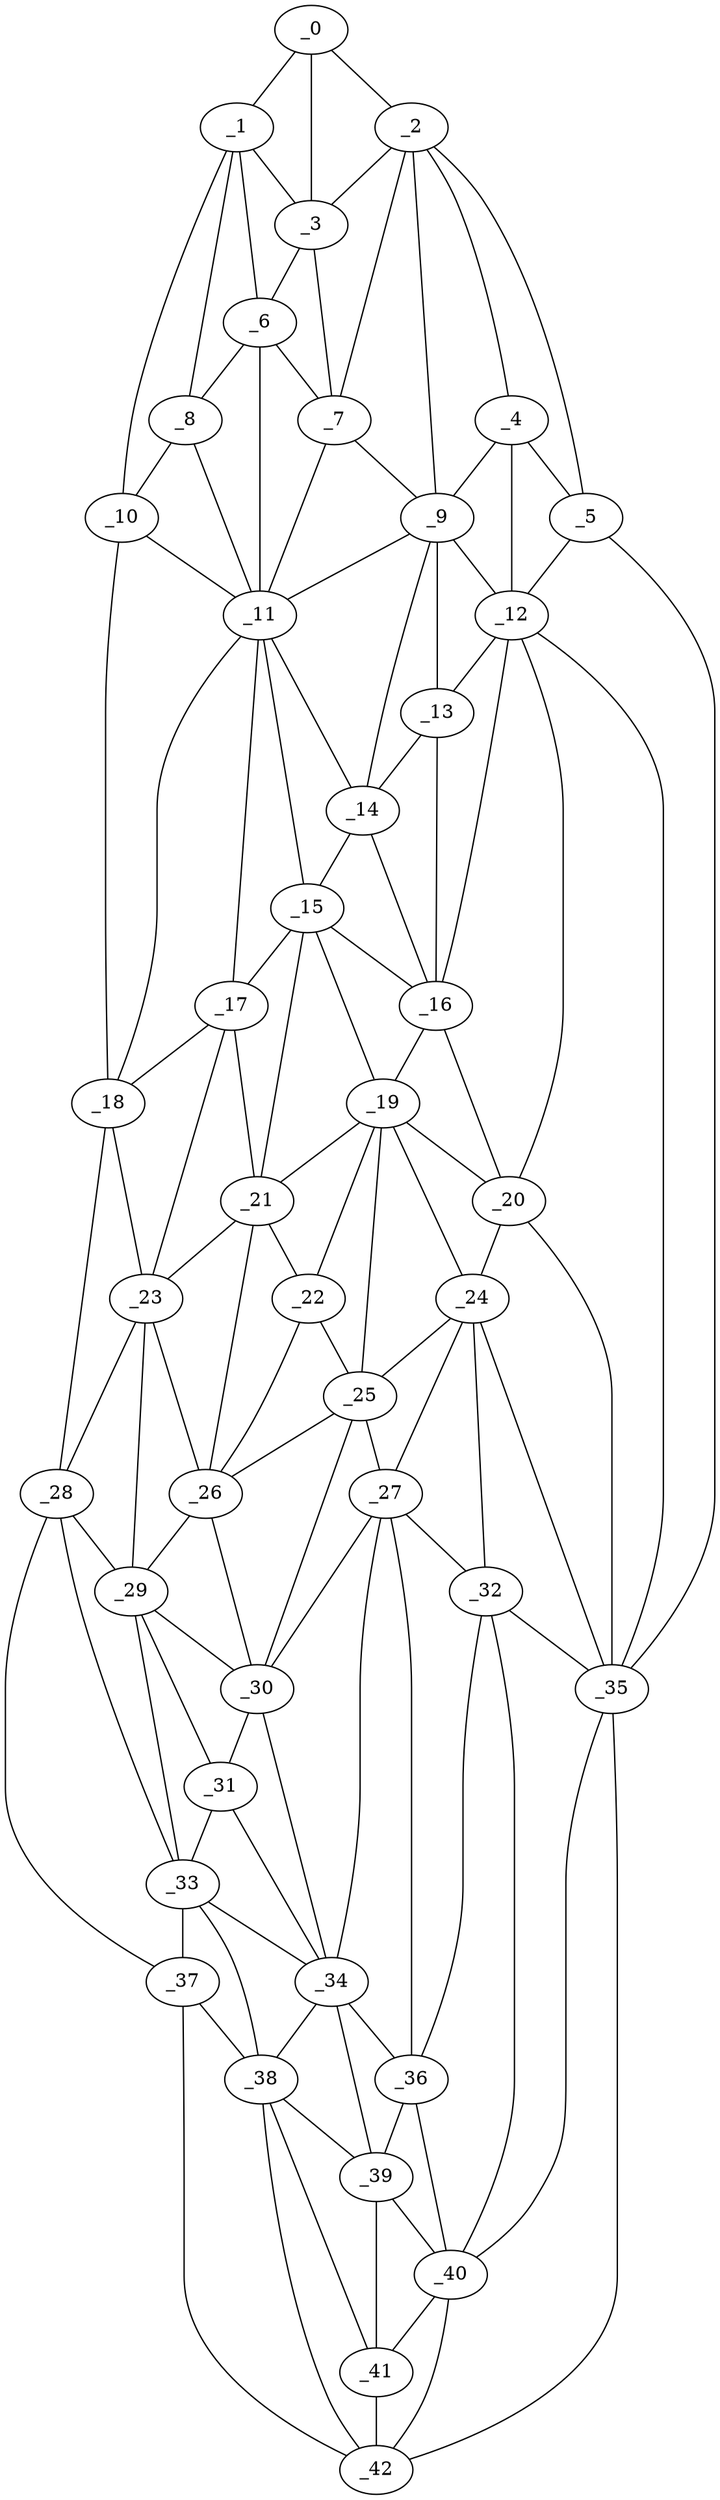 graph "obj37__165.gxl" {
	_0	 [x=6,
		y=60];
	_1	 [x=8,
		y=42];
	_0 -- _1	 [valence=1];
	_2	 [x=15,
		y=80];
	_0 -- _2	 [valence=1];
	_3	 [x=19,
		y=57];
	_0 -- _3	 [valence=2];
	_1 -- _3	 [valence=2];
	_6	 [x=22,
		y=52];
	_1 -- _6	 [valence=2];
	_8	 [x=29,
		y=35];
	_1 -- _8	 [valence=2];
	_10	 [x=38,
		y=31];
	_1 -- _10	 [valence=1];
	_2 -- _3	 [valence=2];
	_4	 [x=20,
		y=85];
	_2 -- _4	 [valence=2];
	_5	 [x=21,
		y=93];
	_2 -- _5	 [valence=1];
	_7	 [x=28,
		y=64];
	_2 -- _7	 [valence=1];
	_9	 [x=32,
		y=74];
	_2 -- _9	 [valence=2];
	_3 -- _6	 [valence=1];
	_3 -- _7	 [valence=2];
	_4 -- _5	 [valence=1];
	_4 -- _9	 [valence=1];
	_12	 [x=42,
		y=88];
	_4 -- _12	 [valence=2];
	_5 -- _12	 [valence=2];
	_35	 [x=102,
		y=93];
	_5 -- _35	 [valence=1];
	_6 -- _7	 [valence=2];
	_6 -- _8	 [valence=2];
	_11	 [x=42,
		y=54];
	_6 -- _11	 [valence=2];
	_7 -- _9	 [valence=1];
	_7 -- _11	 [valence=1];
	_8 -- _10	 [valence=2];
	_8 -- _11	 [valence=2];
	_9 -- _11	 [valence=2];
	_9 -- _12	 [valence=2];
	_13	 [x=44,
		y=81];
	_9 -- _13	 [valence=2];
	_14	 [x=47,
		y=74];
	_9 -- _14	 [valence=1];
	_10 -- _11	 [valence=1];
	_18	 [x=57,
		y=29];
	_10 -- _18	 [valence=1];
	_11 -- _14	 [valence=2];
	_15	 [x=55,
		y=60];
	_11 -- _15	 [valence=2];
	_17	 [x=56,
		y=55];
	_11 -- _17	 [valence=1];
	_11 -- _18	 [valence=2];
	_12 -- _13	 [valence=2];
	_16	 [x=55,
		y=75];
	_12 -- _16	 [valence=2];
	_20	 [x=69,
		y=85];
	_12 -- _20	 [valence=2];
	_12 -- _35	 [valence=1];
	_13 -- _14	 [valence=2];
	_13 -- _16	 [valence=2];
	_14 -- _15	 [valence=2];
	_14 -- _16	 [valence=2];
	_15 -- _16	 [valence=2];
	_15 -- _17	 [valence=2];
	_19	 [x=69,
		y=75];
	_15 -- _19	 [valence=2];
	_21	 [x=70,
		y=57];
	_15 -- _21	 [valence=2];
	_16 -- _19	 [valence=2];
	_16 -- _20	 [valence=2];
	_17 -- _18	 [valence=2];
	_17 -- _21	 [valence=2];
	_23	 [x=77,
		y=34];
	_17 -- _23	 [valence=2];
	_18 -- _23	 [valence=2];
	_28	 [x=86,
		y=34];
	_18 -- _28	 [valence=1];
	_19 -- _20	 [valence=2];
	_19 -- _21	 [valence=1];
	_22	 [x=74,
		y=57];
	_19 -- _22	 [valence=2];
	_24	 [x=78,
		y=76];
	_19 -- _24	 [valence=2];
	_25	 [x=80,
		y=59];
	_19 -- _25	 [valence=2];
	_20 -- _24	 [valence=1];
	_20 -- _35	 [valence=2];
	_21 -- _22	 [valence=2];
	_21 -- _23	 [valence=2];
	_26	 [x=81,
		y=49];
	_21 -- _26	 [valence=1];
	_22 -- _25	 [valence=2];
	_22 -- _26	 [valence=2];
	_23 -- _26	 [valence=2];
	_23 -- _28	 [valence=2];
	_29	 [x=86,
		y=43];
	_23 -- _29	 [valence=2];
	_24 -- _25	 [valence=2];
	_27	 [x=85,
		y=70];
	_24 -- _27	 [valence=2];
	_32	 [x=97,
		y=79];
	_24 -- _32	 [valence=1];
	_24 -- _35	 [valence=2];
	_25 -- _26	 [valence=2];
	_25 -- _27	 [valence=2];
	_30	 [x=88,
		y=52];
	_25 -- _30	 [valence=2];
	_26 -- _29	 [valence=2];
	_26 -- _30	 [valence=1];
	_27 -- _30	 [valence=2];
	_27 -- _32	 [valence=2];
	_34	 [x=100,
		y=53];
	_27 -- _34	 [valence=2];
	_36	 [x=104,
		y=73];
	_27 -- _36	 [valence=2];
	_28 -- _29	 [valence=2];
	_33	 [x=98,
		y=43];
	_28 -- _33	 [valence=1];
	_37	 [x=107,
		y=39];
	_28 -- _37	 [valence=1];
	_29 -- _30	 [valence=2];
	_31	 [x=94,
		y=48];
	_29 -- _31	 [valence=2];
	_29 -- _33	 [valence=2];
	_30 -- _31	 [valence=2];
	_30 -- _34	 [valence=1];
	_31 -- _33	 [valence=2];
	_31 -- _34	 [valence=2];
	_32 -- _35	 [valence=1];
	_32 -- _36	 [valence=1];
	_40	 [x=112,
		y=74];
	_32 -- _40	 [valence=2];
	_33 -- _34	 [valence=2];
	_33 -- _37	 [valence=2];
	_38	 [x=108,
		y=53];
	_33 -- _38	 [valence=1];
	_34 -- _36	 [valence=2];
	_34 -- _38	 [valence=2];
	_39	 [x=108,
		y=66];
	_34 -- _39	 [valence=2];
	_35 -- _40	 [valence=2];
	_42	 [x=125,
		y=76];
	_35 -- _42	 [valence=1];
	_36 -- _39	 [valence=2];
	_36 -- _40	 [valence=2];
	_37 -- _38	 [valence=2];
	_37 -- _42	 [valence=1];
	_38 -- _39	 [valence=2];
	_41	 [x=114,
		y=69];
	_38 -- _41	 [valence=2];
	_38 -- _42	 [valence=1];
	_39 -- _40	 [valence=1];
	_39 -- _41	 [valence=2];
	_40 -- _41	 [valence=2];
	_40 -- _42	 [valence=1];
	_41 -- _42	 [valence=2];
}
